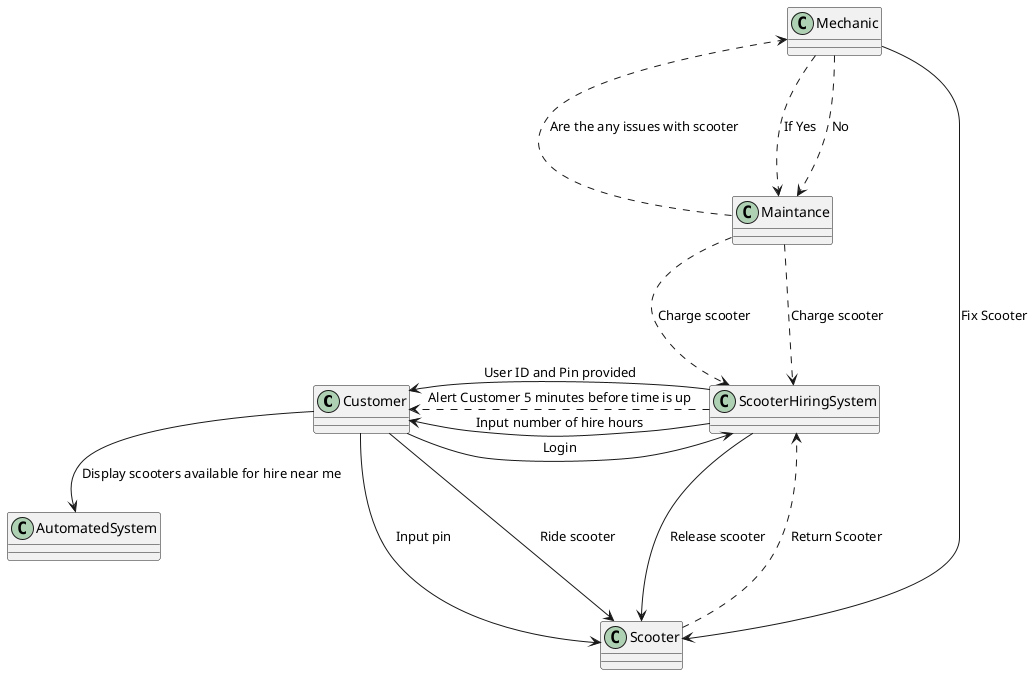 @startuml sequence 
Customer --> ScooterHiringSystem: Login
ScooterHiringSystem -> Customer: User ID and Pin provided
Customer --> AutomatedSystem: Display scooters available for hire near me
ScooterHiringSystem -> Customer: Input number of hire hours
Customer --> Scooter:Input pin
ScooterHiringSystem --> Scooter: Release scooter
Customer --> Scooter: Ride scooter
ScooterHiringSystem..> Customer: Alert Customer 5 minutes before time is up
Scooter...> ScooterHiringSystem: Return Scooter
Maintance ...> Mechanic: Are the any issues with scooter
Mechanic ...> Maintance: No 
Maintance...> ScooterHiringSystem: Charge scooter
Mechanic ...> Maintance: If Yes
Mechanic --> Scooter: Fix Scooter 
Maintance...> ScooterHiringSystem: Charge scooter
@endumld